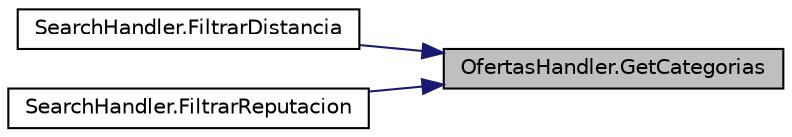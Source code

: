 digraph "OfertasHandler.GetCategorias"
{
 // INTERACTIVE_SVG=YES
 // LATEX_PDF_SIZE
  edge [fontname="Helvetica",fontsize="10",labelfontname="Helvetica",labelfontsize="10"];
  node [fontname="Helvetica",fontsize="10",shape=record];
  rankdir="RL";
  Node1 [label="OfertasHandler.GetCategorias",height=0.2,width=0.4,color="black", fillcolor="grey75", style="filled", fontcolor="black",tooltip="Método para obtener la lista de categorías."];
  Node1 -> Node2 [dir="back",color="midnightblue",fontsize="10",style="solid",fontname="Helvetica"];
  Node2 [label="SearchHandler.FiltrarDistancia",height=0.2,width=0.4,color="black", fillcolor="white", style="filled",URL="$classSearchHandler.html#a20d6784e9a1bf4a9eb04462852084be3",tooltip="Método para filtrar las OfertaDeServicio por distancia"];
  Node1 -> Node3 [dir="back",color="midnightblue",fontsize="10",style="solid",fontname="Helvetica"];
  Node3 [label="SearchHandler.FiltrarReputacion",height=0.2,width=0.4,color="black", fillcolor="white", style="filled",URL="$classSearchHandler.html#a206259c11033d2e8fb322a9c243bb0f7",tooltip="Método para filtrar las OfertaDeServicio por reputación"];
}
